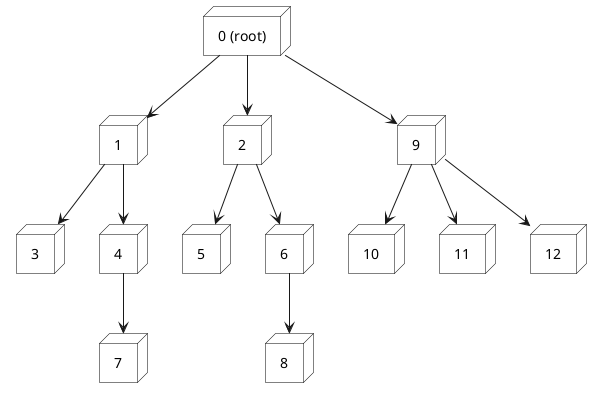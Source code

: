 @startuml
skinparam node {
  Shape circle
  BackgroundColor White
  BorderColor Black
}

' Root Node
node "0 (root)" as root

' Child Nodes
node "1" as node1
node "2" as node2
node "3" as node3
node "4" as node4
node "5" as node5
node "6" as node6
node "7" as node7
node "8" as node8
node "9" as node9
node "10" as node10
node "11" as node11
node "12" as node12

' Connections
root --> node1
root --> node2
root --> node9

node1 --> node3
node1 --> node4
node4 --> node7

node2 --> node5
node2 --> node6
node6 --> node8

node9 --> node10
node9 --> node11
node9 --> node12

@enduml
